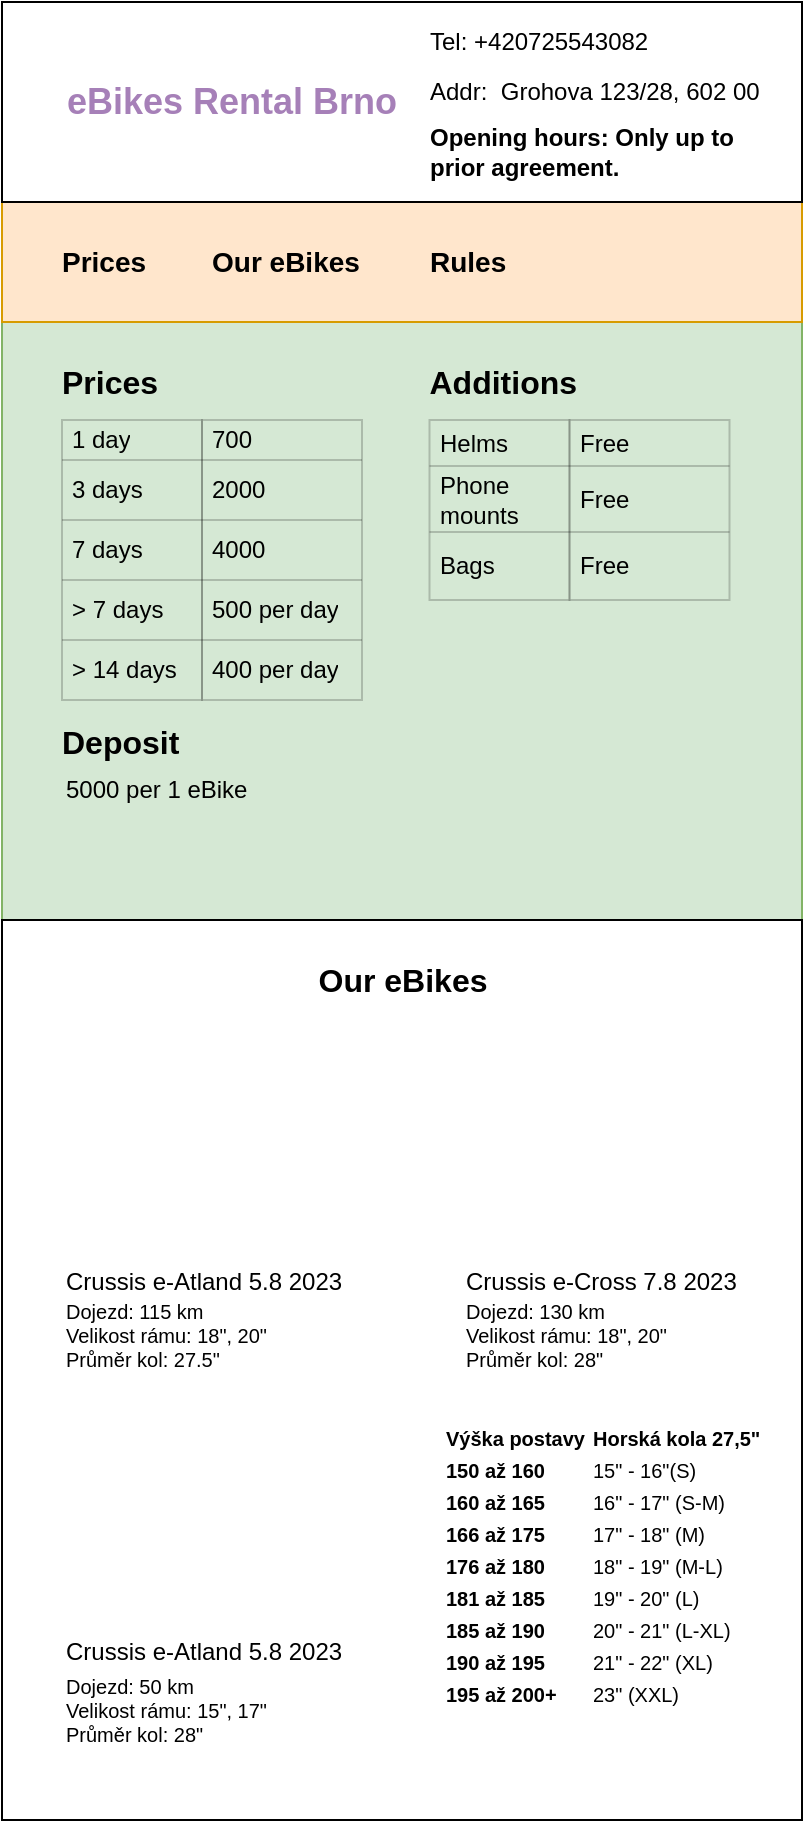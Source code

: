 <mxfile version="24.7.4">
  <diagram name="Page-1" id="hJjBqLvvqv5Prr_OgkOo">
    <mxGraphModel dx="636" dy="364" grid="1" gridSize="10" guides="1" tooltips="1" connect="1" arrows="1" fold="1" page="1" pageScale="1" pageWidth="827" pageHeight="1169" math="0" shadow="0">
      <root>
        <mxCell id="0" />
        <mxCell id="1" parent="0" />
        <mxCell id="w2WjnWx_LfguR5dHV_uu-86" value="" style="rounded=0;whiteSpace=wrap;html=1;fillColor=#d5e8d4;strokeColor=#82b366;fontFamily=Helvetica;" parent="1" vertex="1">
          <mxGeometry x="120" y="200" width="400" height="300" as="geometry" />
        </mxCell>
        <mxCell id="w2WjnWx_LfguR5dHV_uu-136" value="" style="rounded=0;whiteSpace=wrap;html=1;fillColor=#ffe6cc;strokeColor=#d79b00;fontFamily=Helvetica;" parent="1" vertex="1">
          <mxGeometry x="120" y="140" width="400" height="60" as="geometry" />
        </mxCell>
        <mxCell id="w2WjnWx_LfguR5dHV_uu-2" value="" style="rounded=0;whiteSpace=wrap;html=1;fontFamily=Helvetica;" parent="1" vertex="1">
          <mxGeometry x="120" y="40" width="400" height="100" as="geometry" />
        </mxCell>
        <mxCell id="w2WjnWx_LfguR5dHV_uu-3" value="eBikes Rental Brno" style="text;html=1;align=center;verticalAlign=middle;whiteSpace=wrap;rounded=0;fontSize=18;fontStyle=1;spacing=0;spacingLeft=0;fontFamily=Helvetica;fontColor=#A680B8;" parent="1" vertex="1">
          <mxGeometry x="150" y="75" width="170" height="30" as="geometry" />
        </mxCell>
        <mxCell id="w2WjnWx_LfguR5dHV_uu-5" value="Prices" style="text;html=1;align=left;verticalAlign=middle;whiteSpace=wrap;rounded=0;fontStyle=1;fontSize=14;fontFamily=Helvetica;spacing=0;" parent="1" vertex="1">
          <mxGeometry x="150" y="162.5" width="50" height="15" as="geometry" />
        </mxCell>
        <mxCell id="w2WjnWx_LfguR5dHV_uu-125" value="" style="group;fontFamily=Helvetica;spacing=0;" parent="1" vertex="1" connectable="0">
          <mxGeometry x="150" y="209" width="150" height="180" as="geometry" />
        </mxCell>
        <mxCell id="w2WjnWx_LfguR5dHV_uu-33" value="Prices" style="text;strokeColor=none;fillColor=none;fontSize=16;fontStyle=1;verticalAlign=middle;align=left;spacingLeft=0;spacing=0;fontFamily=Helvetica;" parent="w2WjnWx_LfguR5dHV_uu-125" vertex="1">
          <mxGeometry width="100" height="40" as="geometry" />
        </mxCell>
        <mxCell id="w2WjnWx_LfguR5dHV_uu-91" value="" style="group;fontFamily=Helvetica;" parent="w2WjnWx_LfguR5dHV_uu-125" vertex="1" connectable="0">
          <mxGeometry y="40" width="150" height="140" as="geometry" />
        </mxCell>
        <mxCell id="w2WjnWx_LfguR5dHV_uu-23" value="" style="shape=table;startSize=0;container=1;collapsible=0;childLayout=tableLayout;fontSize=11;fillColor=none;strokeColor=default;align=left;strokeWidth=1;perimeterSpacing=0;opacity=20;spacing=0;spacingLeft=0;fontFamily=Helvetica;" parent="w2WjnWx_LfguR5dHV_uu-91" vertex="1">
          <mxGeometry width="70" height="140" as="geometry" />
        </mxCell>
        <mxCell id="w2WjnWx_LfguR5dHV_uu-24" value="" style="shape=tableRow;horizontal=0;startSize=0;swimlaneHead=0;swimlaneBody=0;strokeColor=inherit;top=0;left=0;bottom=0;right=0;collapsible=0;dropTarget=0;fillColor=none;points=[[0,0.5],[1,0.5]];portConstraint=eastwest;fontSize=16;fontFamily=Helvetica;" parent="w2WjnWx_LfguR5dHV_uu-23" vertex="1">
          <mxGeometry width="70" height="20" as="geometry" />
        </mxCell>
        <mxCell id="w2WjnWx_LfguR5dHV_uu-25" value="1 day" style="shape=partialRectangle;html=1;whiteSpace=wrap;connectable=0;strokeColor=default;overflow=hidden;fillColor=none;top=0;left=0;bottom=0;right=0;pointerEvents=1;fontSize=12;align=left;spacingLeft=5;verticalAlign=middle;spacing=0;fontFamily=Helvetica;" parent="w2WjnWx_LfguR5dHV_uu-24" vertex="1">
          <mxGeometry width="70" height="20" as="geometry">
            <mxRectangle width="70" height="20" as="alternateBounds" />
          </mxGeometry>
        </mxCell>
        <mxCell id="w2WjnWx_LfguR5dHV_uu-26" value="" style="shape=tableRow;horizontal=0;startSize=0;swimlaneHead=0;swimlaneBody=0;strokeColor=inherit;top=0;left=0;bottom=0;right=0;collapsible=0;dropTarget=0;fillColor=none;points=[[0,0.5],[1,0.5]];portConstraint=eastwest;fontSize=16;fontFamily=Helvetica;" parent="w2WjnWx_LfguR5dHV_uu-23" vertex="1">
          <mxGeometry y="20" width="70" height="30" as="geometry" />
        </mxCell>
        <mxCell id="w2WjnWx_LfguR5dHV_uu-27" value="3 days" style="shape=partialRectangle;html=1;whiteSpace=wrap;connectable=0;strokeColor=inherit;overflow=hidden;fillColor=none;top=0;left=0;bottom=0;right=0;pointerEvents=1;fontSize=12;align=left;spacingLeft=5;spacing=0;fontFamily=Helvetica;" parent="w2WjnWx_LfguR5dHV_uu-26" vertex="1">
          <mxGeometry width="70" height="30" as="geometry">
            <mxRectangle width="70" height="30" as="alternateBounds" />
          </mxGeometry>
        </mxCell>
        <mxCell id="w2WjnWx_LfguR5dHV_uu-28" value="" style="shape=tableRow;horizontal=0;startSize=0;swimlaneHead=0;swimlaneBody=0;strokeColor=inherit;top=0;left=0;bottom=0;right=0;collapsible=0;dropTarget=0;fillColor=none;points=[[0,0.5],[1,0.5]];portConstraint=eastwest;fontSize=16;fontFamily=Helvetica;" parent="w2WjnWx_LfguR5dHV_uu-23" vertex="1">
          <mxGeometry y="50" width="70" height="30" as="geometry" />
        </mxCell>
        <mxCell id="w2WjnWx_LfguR5dHV_uu-29" value="7 days" style="shape=partialRectangle;html=1;whiteSpace=wrap;connectable=0;strokeColor=inherit;overflow=hidden;fillColor=none;top=0;left=0;bottom=0;right=0;pointerEvents=1;fontSize=12;align=left;spacingLeft=5;spacing=0;fontFamily=Helvetica;" parent="w2WjnWx_LfguR5dHV_uu-28" vertex="1">
          <mxGeometry width="70" height="30" as="geometry">
            <mxRectangle width="70" height="30" as="alternateBounds" />
          </mxGeometry>
        </mxCell>
        <mxCell id="w2WjnWx_LfguR5dHV_uu-30" style="shape=tableRow;horizontal=0;startSize=0;swimlaneHead=0;swimlaneBody=0;strokeColor=inherit;top=0;left=0;bottom=0;right=0;collapsible=0;dropTarget=0;fillColor=none;points=[[0,0.5],[1,0.5]];portConstraint=eastwest;fontSize=16;spacingLeft=1;fontFamily=Helvetica;" parent="w2WjnWx_LfguR5dHV_uu-23" vertex="1">
          <mxGeometry y="80" width="70" height="30" as="geometry" />
        </mxCell>
        <mxCell id="w2WjnWx_LfguR5dHV_uu-31" value="&amp;gt; 7 days" style="shape=partialRectangle;html=1;whiteSpace=wrap;connectable=0;strokeColor=default;overflow=hidden;fillColor=none;top=0;left=0;bottom=0;right=0;pointerEvents=1;fontSize=12;align=left;spacingLeft=5;spacing=0;perimeterSpacing=1;fontFamily=Helvetica;" parent="w2WjnWx_LfguR5dHV_uu-30" vertex="1">
          <mxGeometry width="70" height="30" as="geometry">
            <mxRectangle width="70" height="30" as="alternateBounds" />
          </mxGeometry>
        </mxCell>
        <mxCell id="w2WjnWx_LfguR5dHV_uu-54" style="shape=tableRow;horizontal=0;startSize=0;swimlaneHead=0;swimlaneBody=0;strokeColor=inherit;top=0;left=0;bottom=0;right=0;collapsible=0;dropTarget=0;fillColor=none;points=[[0,0.5],[1,0.5]];portConstraint=eastwest;fontSize=16;spacingLeft=1;fontFamily=Helvetica;" parent="w2WjnWx_LfguR5dHV_uu-23" vertex="1">
          <mxGeometry y="110" width="70" height="30" as="geometry" />
        </mxCell>
        <mxCell id="w2WjnWx_LfguR5dHV_uu-55" value="&amp;gt; 14 days" style="shape=partialRectangle;html=1;whiteSpace=wrap;connectable=0;strokeColor=default;overflow=hidden;fillColor=none;top=0;left=0;bottom=0;right=0;pointerEvents=1;fontSize=12;align=left;spacingLeft=5;spacing=0;perimeterSpacing=1;fontFamily=Helvetica;" parent="w2WjnWx_LfguR5dHV_uu-54" vertex="1">
          <mxGeometry width="70" height="30" as="geometry">
            <mxRectangle width="70" height="30" as="alternateBounds" />
          </mxGeometry>
        </mxCell>
        <mxCell id="w2WjnWx_LfguR5dHV_uu-36" value="" style="shape=table;startSize=0;container=1;collapsible=0;childLayout=tableLayout;fontSize=11;fillColor=none;strokeColor=default;align=left;strokeWidth=1;perimeterSpacing=0;opacity=20;spacingLeft=0;spacing=0;fontFamily=Helvetica;" parent="w2WjnWx_LfguR5dHV_uu-91" vertex="1">
          <mxGeometry x="70" width="80" height="140" as="geometry" />
        </mxCell>
        <mxCell id="w2WjnWx_LfguR5dHV_uu-37" value="" style="shape=tableRow;horizontal=0;startSize=0;swimlaneHead=0;swimlaneBody=0;strokeColor=inherit;top=0;left=0;bottom=0;right=0;collapsible=0;dropTarget=0;fillColor=none;points=[[0,0.5],[1,0.5]];portConstraint=eastwest;fontSize=16;fontFamily=Helvetica;" parent="w2WjnWx_LfguR5dHV_uu-36" vertex="1">
          <mxGeometry width="80" height="20" as="geometry" />
        </mxCell>
        <mxCell id="w2WjnWx_LfguR5dHV_uu-38" value="700" style="shape=partialRectangle;html=1;whiteSpace=wrap;connectable=0;strokeColor=default;overflow=hidden;fillColor=none;top=0;left=0;bottom=0;right=0;pointerEvents=1;fontSize=12;align=left;spacingLeft=5;verticalAlign=middle;spacing=0;fontFamily=Helvetica;" parent="w2WjnWx_LfguR5dHV_uu-37" vertex="1">
          <mxGeometry width="80" height="20" as="geometry">
            <mxRectangle width="80" height="20" as="alternateBounds" />
          </mxGeometry>
        </mxCell>
        <mxCell id="w2WjnWx_LfguR5dHV_uu-39" value="" style="shape=tableRow;horizontal=0;startSize=0;swimlaneHead=0;swimlaneBody=0;strokeColor=inherit;top=0;left=0;bottom=0;right=0;collapsible=0;dropTarget=0;fillColor=none;points=[[0,0.5],[1,0.5]];portConstraint=eastwest;fontSize=16;fontFamily=Helvetica;" parent="w2WjnWx_LfguR5dHV_uu-36" vertex="1">
          <mxGeometry y="20" width="80" height="30" as="geometry" />
        </mxCell>
        <mxCell id="w2WjnWx_LfguR5dHV_uu-40" value="2000" style="shape=partialRectangle;html=1;whiteSpace=wrap;connectable=0;strokeColor=inherit;overflow=hidden;fillColor=none;top=0;left=0;bottom=0;right=0;pointerEvents=1;fontSize=12;align=left;spacingLeft=5;spacing=0;fontFamily=Helvetica;" parent="w2WjnWx_LfguR5dHV_uu-39" vertex="1">
          <mxGeometry width="80" height="30" as="geometry">
            <mxRectangle width="80" height="30" as="alternateBounds" />
          </mxGeometry>
        </mxCell>
        <mxCell id="w2WjnWx_LfguR5dHV_uu-41" value="" style="shape=tableRow;horizontal=0;startSize=0;swimlaneHead=0;swimlaneBody=0;strokeColor=inherit;top=0;left=0;bottom=0;right=0;collapsible=0;dropTarget=0;fillColor=none;points=[[0,0.5],[1,0.5]];portConstraint=eastwest;fontSize=16;fontFamily=Helvetica;" parent="w2WjnWx_LfguR5dHV_uu-36" vertex="1">
          <mxGeometry y="50" width="80" height="30" as="geometry" />
        </mxCell>
        <mxCell id="w2WjnWx_LfguR5dHV_uu-42" value="4000" style="shape=partialRectangle;html=1;whiteSpace=wrap;connectable=0;strokeColor=inherit;overflow=hidden;fillColor=none;top=0;left=0;bottom=0;right=0;pointerEvents=1;fontSize=12;align=left;spacingLeft=5;spacing=0;fontFamily=Helvetica;" parent="w2WjnWx_LfguR5dHV_uu-41" vertex="1">
          <mxGeometry width="80" height="30" as="geometry">
            <mxRectangle width="80" height="30" as="alternateBounds" />
          </mxGeometry>
        </mxCell>
        <mxCell id="w2WjnWx_LfguR5dHV_uu-43" style="shape=tableRow;horizontal=0;startSize=0;swimlaneHead=0;swimlaneBody=0;strokeColor=inherit;top=0;left=0;bottom=0;right=0;collapsible=0;dropTarget=0;fillColor=none;points=[[0,0.5],[1,0.5]];portConstraint=eastwest;fontSize=16;fontFamily=Helvetica;" parent="w2WjnWx_LfguR5dHV_uu-36" vertex="1">
          <mxGeometry y="80" width="80" height="30" as="geometry" />
        </mxCell>
        <mxCell id="w2WjnWx_LfguR5dHV_uu-44" value="500 per day" style="shape=partialRectangle;html=1;whiteSpace=wrap;connectable=0;strokeColor=default;overflow=hidden;fillColor=none;top=0;left=0;bottom=0;right=0;pointerEvents=1;fontSize=12;align=left;spacingLeft=5;spacing=0;perimeterSpacing=1;fontFamily=Helvetica;" parent="w2WjnWx_LfguR5dHV_uu-43" vertex="1">
          <mxGeometry width="80" height="30" as="geometry">
            <mxRectangle width="80" height="30" as="alternateBounds" />
          </mxGeometry>
        </mxCell>
        <mxCell id="w2WjnWx_LfguR5dHV_uu-56" style="shape=tableRow;horizontal=0;startSize=0;swimlaneHead=0;swimlaneBody=0;strokeColor=inherit;top=0;left=0;bottom=0;right=0;collapsible=0;dropTarget=0;fillColor=none;points=[[0,0.5],[1,0.5]];portConstraint=eastwest;fontSize=16;fontFamily=Helvetica;" parent="w2WjnWx_LfguR5dHV_uu-36" vertex="1">
          <mxGeometry y="110" width="80" height="30" as="geometry" />
        </mxCell>
        <mxCell id="w2WjnWx_LfguR5dHV_uu-57" value="400 per day" style="shape=partialRectangle;html=1;whiteSpace=wrap;connectable=0;strokeColor=default;overflow=hidden;fillColor=none;top=0;left=0;bottom=0;right=0;pointerEvents=1;fontSize=12;align=left;spacingLeft=5;spacing=0;perimeterSpacing=1;fontFamily=Helvetica;" parent="w2WjnWx_LfguR5dHV_uu-56" vertex="1">
          <mxGeometry width="80" height="30" as="geometry">
            <mxRectangle width="80" height="30" as="alternateBounds" />
          </mxGeometry>
        </mxCell>
        <mxCell id="w2WjnWx_LfguR5dHV_uu-131" value="Deposit" style="text;strokeColor=none;fillColor=none;fontSize=16;fontStyle=1;verticalAlign=middle;align=left;spacingLeft=0;spacing=0;fontFamily=Helvetica;" parent="1" vertex="1">
          <mxGeometry x="150" y="389" width="100" height="40" as="geometry" />
        </mxCell>
        <mxCell id="w2WjnWx_LfguR5dHV_uu-132" value="5000 per 1 eBike" style="text;html=1;align=left;verticalAlign=middle;whiteSpace=wrap;rounded=0;fontFamily=Helvetica;" parent="1" vertex="1">
          <mxGeometry x="150" y="419" width="110" height="30" as="geometry" />
        </mxCell>
        <mxCell id="w2WjnWx_LfguR5dHV_uu-123" value="" style="group;fontFamily=Helvetica;" parent="1" vertex="1" connectable="0">
          <mxGeometry x="120" y="499" width="400" height="450" as="geometry" />
        </mxCell>
        <mxCell id="w2WjnWx_LfguR5dHV_uu-60" value="&lt;div&gt;&lt;br&gt;&lt;/div&gt;" style="rounded=0;whiteSpace=wrap;html=1;container=0;fontFamily=Helvetica;" parent="w2WjnWx_LfguR5dHV_uu-123" vertex="1">
          <mxGeometry width="400" height="450" as="geometry" />
        </mxCell>
        <mxCell id="w2WjnWx_LfguR5dHV_uu-61" value="Our eBikes" style="text;strokeColor=none;fillColor=none;html=1;fontSize=16;fontStyle=1;verticalAlign=middle;align=center;fontFamily=Helvetica;" parent="w2WjnWx_LfguR5dHV_uu-123" vertex="1">
          <mxGeometry x="125" y="10" width="150" height="40" as="geometry" />
        </mxCell>
        <mxCell id="w2WjnWx_LfguR5dHV_uu-62" value="" style="shape=image;verticalLabelPosition=bottom;labelBackgroundColor=default;verticalAlign=top;aspect=fixed;imageAspect=0;image=https://www.rkcyklos.cz/sites/default/files/styles/large/public/images/produkt/1_2051.jpg?itok=M1wQoRJO;spacing=0;spacingLeft=5;fontFamily=Helvetica;direction=east;" parent="w2WjnWx_LfguR5dHV_uu-123" vertex="1">
          <mxGeometry x="30" y="60" width="139.825" height="104.869" as="geometry" />
        </mxCell>
        <mxCell id="w2WjnWx_LfguR5dHV_uu-65" value="Crussis e-Atland 5.8 2023" style="text;strokeColor=none;fillColor=none;fontSize=12;fontStyle=0;verticalAlign=middle;align=left;fontColor=default;horizontal=1;fontFamily=Helvetica;" parent="w2WjnWx_LfguR5dHV_uu-123" vertex="1">
          <mxGeometry x="30.0" y="165" width="140.0" height="30" as="geometry" />
        </mxCell>
        <mxCell id="w2WjnWx_LfguR5dHV_uu-66" value="Dojezd: 115 km&#xa;Velikost rámu: 18&quot;, 20&quot;&#xa;Průměr kol: 27.5&quot;" style="text;align=left;verticalAlign=middle;rounded=0;spacing=2;textShadow=0;fontSize=10;fontFamily=Helvetica;" parent="w2WjnWx_LfguR5dHV_uu-123" vertex="1">
          <mxGeometry x="30.0" y="190" width="140.0" height="35" as="geometry" />
        </mxCell>
        <mxCell id="w2WjnWx_LfguR5dHV_uu-68" value="Crussis e-Cross 7.8 2023" style="text;strokeColor=none;fillColor=none;fontSize=12;fontStyle=0;verticalAlign=middle;align=left;fontColor=default;horizontal=1;fontFamily=Helvetica;" parent="w2WjnWx_LfguR5dHV_uu-123" vertex="1">
          <mxGeometry x="230.0" y="165" width="140.0" height="30" as="geometry" />
        </mxCell>
        <mxCell id="w2WjnWx_LfguR5dHV_uu-71" value="" style="shape=image;verticalLabelPosition=bottom;labelBackgroundColor=default;verticalAlign=top;aspect=fixed;imageAspect=0;image=https://www.rkcyklos.cz/sites/default/files/styles/large/public/images/produkt/1_2101.jpg?itok=wUofIBJx;fontFamily=Helvetica;" parent="w2WjnWx_LfguR5dHV_uu-123" vertex="1">
          <mxGeometry x="30.0" y="245" width="139.825" height="104.869" as="geometry" />
        </mxCell>
        <mxCell id="w2WjnWx_LfguR5dHV_uu-72" value="Crussis e-Atland 5.8 2023" style="text;strokeColor=none;fillColor=none;fontSize=12;fontStyle=0;verticalAlign=middle;align=left;fontColor=default;horizontal=1;fontFamily=Helvetica;" parent="w2WjnWx_LfguR5dHV_uu-123" vertex="1">
          <mxGeometry x="30.0" y="350" width="140.0" height="30" as="geometry" />
        </mxCell>
        <mxCell id="w2WjnWx_LfguR5dHV_uu-84" value="Dojezd: 50 km&#xa;Velikost rámu: 15&quot;, 17&quot;&#xa;Průměr kol: 28&quot;" style="text;align=left;verticalAlign=middle;rounded=0;spacing=2;textShadow=0;fontSize=10;fontFamily=Helvetica;" parent="w2WjnWx_LfguR5dHV_uu-123" vertex="1">
          <mxGeometry x="30.0" y="375" width="140.0" height="40" as="geometry" />
        </mxCell>
        <mxCell id="w2WjnWx_LfguR5dHV_uu-85" value="Dojezd: 130 km&#xa;Velikost rámu: 18&quot;, 20&quot;&#xa;Průměr kol: 28&quot;" style="text;align=left;verticalAlign=middle;rounded=0;spacing=2;textShadow=0;fontSize=10;fontFamily=Helvetica;" parent="w2WjnWx_LfguR5dHV_uu-123" vertex="1">
          <mxGeometry x="230.0" y="185" width="140.0" height="45" as="geometry" />
        </mxCell>
        <mxCell id="w2WjnWx_LfguR5dHV_uu-93" value="&lt;table style=&quot;font-size: 10px;&quot; id=&quot;c6f89046-6ac3-40c1-99d6-dcb501708ef7&quot; class=&quot;simple-table&quot;&gt;&lt;tbody style=&quot;font-size: 10px;&quot;&gt;&lt;tr style=&quot;font-size: 10px;&quot; id=&quot;8b9699a0-0600-49b5-a3df-e404fe3b0f85&quot;&gt;&lt;td style=&quot;font-size: 10px;&quot; id=&quot;YSar&quot; class=&quot;&quot;&gt;&lt;strong style=&quot;font-size: 10px;&quot;&gt;Výška postavy&lt;/strong&gt;&lt;/td&gt;&lt;td style=&quot;font-size: 10px;&quot; id=&quot;;PiE&quot; class=&quot;&quot;&gt;&lt;strong style=&quot;font-size: 10px;&quot;&gt;Horská kola 27,5&quot;&lt;/strong&gt;&lt;/td&gt;&lt;/tr&gt;&lt;tr style=&quot;font-size: 10px;&quot; id=&quot;5bc2df24-02a4-4b25-8985-21697ee30082&quot;&gt;&lt;td style=&quot;font-size: 10px;&quot; id=&quot;YSar&quot; class=&quot;&quot;&gt;&lt;strong style=&quot;font-size: 10px;&quot;&gt;150 až 160&lt;/strong&gt;&lt;/td&gt;&lt;td style=&quot;font-size: 10px;&quot; id=&quot;;PiE&quot; class=&quot;&quot;&gt;15&quot; - 16&quot;(S)&lt;/td&gt;&lt;/tr&gt;&lt;tr style=&quot;font-size: 10px;&quot; id=&quot;de0cf829-a11a-415a-af9d-108c7bf8052a&quot;&gt;&lt;td style=&quot;font-size: 10px;&quot; id=&quot;YSar&quot; class=&quot;&quot;&gt;&lt;strong style=&quot;font-size: 10px;&quot;&gt;160 až 165&lt;/strong&gt;&lt;/td&gt;&lt;td style=&quot;font-size: 10px;&quot; id=&quot;;PiE&quot; class=&quot;&quot;&gt;16&quot; - 17&quot;&amp;nbsp;(S-M)&lt;/td&gt;&lt;/tr&gt;&lt;tr style=&quot;font-size: 10px;&quot; id=&quot;29f90cfd-e6dd-48df-ab7f-b05000443bfb&quot;&gt;&lt;td style=&quot;font-size: 10px;&quot; id=&quot;YSar&quot; class=&quot;&quot;&gt;&lt;strong style=&quot;font-size: 10px;&quot;&gt;166 až 175&lt;/strong&gt;&lt;/td&gt;&lt;td style=&quot;font-size: 10px;&quot; id=&quot;;PiE&quot; class=&quot;&quot;&gt;17&quot;&amp;nbsp;- 18&quot;&amp;nbsp;(M)&lt;/td&gt;&lt;/tr&gt;&lt;tr style=&quot;font-size: 10px;&quot; id=&quot;a1784de7-53a7-4271-a67d-ada34968346c&quot;&gt;&lt;td style=&quot;font-size: 10px;&quot; id=&quot;YSar&quot; class=&quot;&quot;&gt;&lt;strong style=&quot;font-size: 10px;&quot;&gt;176 až 180&lt;/strong&gt;&lt;/td&gt;&lt;td style=&quot;font-size: 10px;&quot; id=&quot;;PiE&quot; class=&quot;&quot;&gt;18&quot; - 19&quot;&amp;nbsp;(M-L)&lt;/td&gt;&lt;/tr&gt;&lt;tr style=&quot;font-size: 10px;&quot; id=&quot;5783fa0f-9531-4f67-b716-bd8effa48b57&quot;&gt;&lt;td style=&quot;font-size: 10px;&quot; id=&quot;YSar&quot; class=&quot;&quot;&gt;&lt;strong style=&quot;font-size: 10px;&quot;&gt;181 až 185&lt;/strong&gt;&lt;/td&gt;&lt;td style=&quot;font-size: 10px;&quot; id=&quot;;PiE&quot; class=&quot;&quot;&gt;19&quot; - 20&quot;&amp;nbsp;(L)&lt;/td&gt;&lt;/tr&gt;&lt;tr style=&quot;font-size: 10px;&quot; id=&quot;ec5fdc8f-e787-4979-a65f-cd2bca433adf&quot;&gt;&lt;td style=&quot;font-size: 10px;&quot; id=&quot;YSar&quot; class=&quot;&quot;&gt;&lt;strong style=&quot;font-size: 10px;&quot;&gt;185 až 190&lt;/strong&gt;&lt;/td&gt;&lt;td style=&quot;font-size: 10px;&quot; id=&quot;;PiE&quot; class=&quot;&quot;&gt;20&quot; - 21&quot;&amp;nbsp;(L-XL)&lt;/td&gt;&lt;/tr&gt;&lt;tr style=&quot;font-size: 10px;&quot; id=&quot;a3dd955b-72cc-4c19-884f-b1804748cc50&quot;&gt;&lt;td style=&quot;font-size: 10px;&quot; id=&quot;YSar&quot; class=&quot;&quot;&gt;&lt;strong style=&quot;font-size: 10px;&quot;&gt;190 až 195&lt;/strong&gt;&lt;/td&gt;&lt;td style=&quot;font-size: 10px;&quot; id=&quot;;PiE&quot; class=&quot;&quot;&gt;21&quot; - 22&quot;&amp;nbsp;(XL)&lt;/td&gt;&lt;/tr&gt;&lt;tr style=&quot;font-size: 10px;&quot; id=&quot;f3f36ef9-fa66-45eb-b261-7eca41738bb3&quot;&gt;&lt;td style=&quot;font-size: 10px;&quot; id=&quot;YSar&quot; class=&quot;&quot;&gt;&lt;strong style=&quot;font-size: 10px;&quot;&gt;195 až 200+&lt;/strong&gt;&lt;/td&gt;&lt;td style=&quot;font-size: 10px;&quot; id=&quot;;PiE&quot; class=&quot;&quot;&gt;23&quot;&amp;nbsp;(XXL)&lt;/td&gt;&lt;/tr&gt;&lt;/tbody&gt;&lt;/table&gt;" style="text;html=1;fontSize=10;spacing=0;verticalAlign=middle;whiteSpace=wrap;horizontal=1;fontFamily=Helvetica;" parent="w2WjnWx_LfguR5dHV_uu-123" vertex="1">
          <mxGeometry x="219" y="245" width="171" height="155" as="geometry" />
        </mxCell>
        <mxCell id="w2WjnWx_LfguR5dHV_uu-67" value="" style="shape=image;verticalLabelPosition=bottom;labelBackgroundColor=default;verticalAlign=top;aspect=fixed;imageAspect=0;image=https://www.rkcyklos.cz/sites/default/files/styles/large/public/images/produkt/1_2118.jpg?itok=vNE4oquI;fontFamily=Helvetica;direction=east;" parent="w2WjnWx_LfguR5dHV_uu-123" vertex="1">
          <mxGeometry x="230.0" y="60" width="139.825" height="104.869" as="geometry" />
        </mxCell>
        <mxCell id="w2WjnWx_LfguR5dHV_uu-135" value="Our eBikes" style="text;html=1;align=left;verticalAlign=middle;whiteSpace=wrap;rounded=0;fontStyle=1;fontSize=14;fontFamily=Helvetica;spacing=0;" parent="1" vertex="1">
          <mxGeometry x="225" y="155" width="85" height="30" as="geometry" />
        </mxCell>
        <mxCell id="w2WjnWx_LfguR5dHV_uu-137" value="Rules" style="text;html=1;align=left;verticalAlign=middle;whiteSpace=wrap;rounded=0;fontStyle=1;fontSize=14;fontFamily=Helvetica;spacing=0;" parent="1" vertex="1">
          <mxGeometry x="333.75" y="155" width="85" height="30" as="geometry" />
        </mxCell>
        <mxCell id="w2WjnWx_LfguR5dHV_uu-98" value="" style="group;fontFamily=Helvetica;" parent="1" vertex="1" connectable="0">
          <mxGeometry x="333.75" y="219" width="150" height="140" as="geometry" />
        </mxCell>
        <mxCell id="w2WjnWx_LfguR5dHV_uu-99" value="" style="shape=table;startSize=0;container=1;collapsible=0;childLayout=tableLayout;fontSize=11;fillColor=none;strokeColor=default;align=left;strokeWidth=1;perimeterSpacing=0;opacity=20;spacing=0;spacingLeft=0;fontFamily=Helvetica;" parent="w2WjnWx_LfguR5dHV_uu-98" vertex="1">
          <mxGeometry y="30" width="70" height="90" as="geometry" />
        </mxCell>
        <mxCell id="w2WjnWx_LfguR5dHV_uu-100" value="" style="shape=tableRow;horizontal=0;startSize=0;swimlaneHead=0;swimlaneBody=0;strokeColor=inherit;top=0;left=0;bottom=0;right=0;collapsible=0;dropTarget=0;fillColor=none;points=[[0,0.5],[1,0.5]];portConstraint=eastwest;fontSize=16;fontFamily=Helvetica;" parent="w2WjnWx_LfguR5dHV_uu-99" vertex="1">
          <mxGeometry width="70" height="23" as="geometry" />
        </mxCell>
        <mxCell id="w2WjnWx_LfguR5dHV_uu-101" value="Helms" style="shape=partialRectangle;html=1;whiteSpace=wrap;connectable=0;strokeColor=default;overflow=hidden;fillColor=none;top=0;left=0;bottom=0;right=0;pointerEvents=1;fontSize=12;align=left;spacingLeft=5;verticalAlign=middle;spacing=0;fontFamily=Helvetica;" parent="w2WjnWx_LfguR5dHV_uu-100" vertex="1">
          <mxGeometry width="70" height="23" as="geometry">
            <mxRectangle width="70" height="23" as="alternateBounds" />
          </mxGeometry>
        </mxCell>
        <mxCell id="w2WjnWx_LfguR5dHV_uu-102" value="" style="shape=tableRow;horizontal=0;startSize=0;swimlaneHead=0;swimlaneBody=0;strokeColor=inherit;top=0;left=0;bottom=0;right=0;collapsible=0;dropTarget=0;fillColor=none;points=[[0,0.5],[1,0.5]];portConstraint=eastwest;fontSize=16;fontFamily=Helvetica;" parent="w2WjnWx_LfguR5dHV_uu-99" vertex="1">
          <mxGeometry y="23" width="70" height="33" as="geometry" />
        </mxCell>
        <mxCell id="w2WjnWx_LfguR5dHV_uu-103" value="Phone mounts" style="shape=partialRectangle;html=1;whiteSpace=wrap;connectable=0;strokeColor=inherit;overflow=hidden;fillColor=none;top=0;left=0;bottom=0;right=0;pointerEvents=1;fontSize=12;align=left;spacingLeft=5;spacing=0;fontFamily=Helvetica;" parent="w2WjnWx_LfguR5dHV_uu-102" vertex="1">
          <mxGeometry width="70" height="33" as="geometry">
            <mxRectangle width="70" height="33" as="alternateBounds" />
          </mxGeometry>
        </mxCell>
        <mxCell id="w2WjnWx_LfguR5dHV_uu-104" value="" style="shape=tableRow;horizontal=0;startSize=0;swimlaneHead=0;swimlaneBody=0;strokeColor=inherit;top=0;left=0;bottom=0;right=0;collapsible=0;dropTarget=0;fillColor=none;points=[[0,0.5],[1,0.5]];portConstraint=eastwest;fontSize=16;fontFamily=Helvetica;" parent="w2WjnWx_LfguR5dHV_uu-99" vertex="1">
          <mxGeometry y="56" width="70" height="34" as="geometry" />
        </mxCell>
        <mxCell id="w2WjnWx_LfguR5dHV_uu-105" value="Bags" style="shape=partialRectangle;html=1;whiteSpace=wrap;connectable=0;strokeColor=inherit;overflow=hidden;fillColor=none;top=0;left=0;bottom=0;right=0;pointerEvents=1;fontSize=12;align=left;spacingLeft=5;spacing=0;fontFamily=Helvetica;" parent="w2WjnWx_LfguR5dHV_uu-104" vertex="1">
          <mxGeometry width="70" height="34" as="geometry">
            <mxRectangle width="70" height="34" as="alternateBounds" />
          </mxGeometry>
        </mxCell>
        <mxCell id="w2WjnWx_LfguR5dHV_uu-110" value="" style="shape=table;startSize=0;container=1;collapsible=0;childLayout=tableLayout;fontSize=11;fillColor=none;strokeColor=default;align=left;strokeWidth=1;perimeterSpacing=0;opacity=20;spacingLeft=0;spacing=0;fontFamily=Helvetica;" parent="w2WjnWx_LfguR5dHV_uu-98" vertex="1">
          <mxGeometry x="70" y="30" width="80" height="90" as="geometry" />
        </mxCell>
        <mxCell id="w2WjnWx_LfguR5dHV_uu-111" value="" style="shape=tableRow;horizontal=0;startSize=0;swimlaneHead=0;swimlaneBody=0;strokeColor=inherit;top=0;left=0;bottom=0;right=0;collapsible=0;dropTarget=0;fillColor=none;points=[[0,0.5],[1,0.5]];portConstraint=eastwest;fontSize=16;fontFamily=Helvetica;" parent="w2WjnWx_LfguR5dHV_uu-110" vertex="1">
          <mxGeometry width="80" height="23" as="geometry" />
        </mxCell>
        <mxCell id="w2WjnWx_LfguR5dHV_uu-112" value="Free" style="shape=partialRectangle;html=1;whiteSpace=wrap;connectable=0;strokeColor=default;overflow=hidden;fillColor=none;top=0;left=0;bottom=0;right=0;pointerEvents=1;fontSize=12;align=left;spacingLeft=5;verticalAlign=middle;spacing=0;fontFamily=Helvetica;" parent="w2WjnWx_LfguR5dHV_uu-111" vertex="1">
          <mxGeometry width="80" height="23" as="geometry">
            <mxRectangle width="80" height="23" as="alternateBounds" />
          </mxGeometry>
        </mxCell>
        <mxCell id="w2WjnWx_LfguR5dHV_uu-113" value="" style="shape=tableRow;horizontal=0;startSize=0;swimlaneHead=0;swimlaneBody=0;strokeColor=inherit;top=0;left=0;bottom=0;right=0;collapsible=0;dropTarget=0;fillColor=none;points=[[0,0.5],[1,0.5]];portConstraint=eastwest;fontSize=16;fontFamily=Helvetica;" parent="w2WjnWx_LfguR5dHV_uu-110" vertex="1">
          <mxGeometry y="23" width="80" height="33" as="geometry" />
        </mxCell>
        <mxCell id="w2WjnWx_LfguR5dHV_uu-114" value="Free" style="shape=partialRectangle;html=1;whiteSpace=wrap;connectable=0;strokeColor=inherit;overflow=hidden;fillColor=none;top=0;left=0;bottom=0;right=0;pointerEvents=1;fontSize=12;align=left;spacingLeft=5;spacing=0;fontFamily=Helvetica;" parent="w2WjnWx_LfguR5dHV_uu-113" vertex="1">
          <mxGeometry width="80" height="33" as="geometry">
            <mxRectangle width="80" height="33" as="alternateBounds" />
          </mxGeometry>
        </mxCell>
        <mxCell id="w2WjnWx_LfguR5dHV_uu-115" value="" style="shape=tableRow;horizontal=0;startSize=0;swimlaneHead=0;swimlaneBody=0;strokeColor=inherit;top=0;left=0;bottom=0;right=0;collapsible=0;dropTarget=0;fillColor=none;points=[[0,0.5],[1,0.5]];portConstraint=eastwest;fontSize=16;fontFamily=Helvetica;" parent="w2WjnWx_LfguR5dHV_uu-110" vertex="1">
          <mxGeometry y="56" width="80" height="34" as="geometry" />
        </mxCell>
        <mxCell id="w2WjnWx_LfguR5dHV_uu-116" value="Free" style="shape=partialRectangle;html=1;whiteSpace=wrap;connectable=0;strokeColor=inherit;overflow=hidden;fillColor=none;top=0;left=0;bottom=0;right=0;pointerEvents=1;fontSize=12;align=left;spacingLeft=5;spacing=0;fontFamily=Helvetica;" parent="w2WjnWx_LfguR5dHV_uu-115" vertex="1">
          <mxGeometry width="80" height="34" as="geometry">
            <mxRectangle width="80" height="34" as="alternateBounds" />
          </mxGeometry>
        </mxCell>
        <mxCell id="w2WjnWx_LfguR5dHV_uu-95" value="Additions" style="text;strokeColor=none;fillColor=none;fontSize=16;fontStyle=1;verticalAlign=middle;align=left;spacingLeft=0;spacing=0;fontFamily=Helvetica;" parent="w2WjnWx_LfguR5dHV_uu-98" vertex="1">
          <mxGeometry y="-10" width="100" height="40" as="geometry" />
        </mxCell>
        <mxCell id="w2WjnWx_LfguR5dHV_uu-59" value="Tel: +420725543082" style="text;align=left;verticalAlign=middle;rounded=0;spacing=0;spacingLeft=0;html=1;whiteSpace=wrap;fontFamily=Helvetica;" parent="1" vertex="1">
          <mxGeometry x="333.75" y="50" width="122.5" height="20" as="geometry" />
        </mxCell>
        <mxCell id="w2WjnWx_LfguR5dHV_uu-87" value="&lt;span style=&quot;&quot;&gt;Addr:&amp;nbsp;&amp;nbsp;&lt;/span&gt;&lt;span style=&quot;&quot;&gt;Grohova 123/28,&amp;nbsp;602 00&lt;/span&gt;" style="text;html=1;align=left;verticalAlign=middle;whiteSpace=wrap;rounded=0;spacing=0;fontFamily=Helvetica;" parent="1" vertex="1">
          <mxGeometry x="333.75" y="75" width="166.25" height="20" as="geometry" />
        </mxCell>
        <mxCell id="w2WjnWx_LfguR5dHV_uu-88" value="&lt;div&gt;&lt;b style=&quot;background-color: initial;&quot;&gt;Opening hours: Only up to prior agreement.&lt;/b&gt;&lt;br&gt;&lt;/div&gt;" style="text;html=1;align=left;verticalAlign=middle;whiteSpace=wrap;rounded=0;spacing=0;fontFamily=Helvetica;" parent="1" vertex="1">
          <mxGeometry x="333.75" y="95" width="150" height="40" as="geometry" />
        </mxCell>
      </root>
    </mxGraphModel>
  </diagram>
</mxfile>
